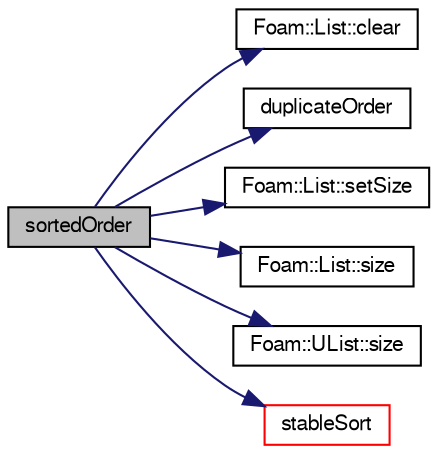 digraph "sortedOrder"
{
  bgcolor="transparent";
  edge [fontname="FreeSans",fontsize="10",labelfontname="FreeSans",labelfontsize="10"];
  node [fontname="FreeSans",fontsize="10",shape=record];
  rankdir="LR";
  Node9193 [label="sortedOrder",height=0.2,width=0.4,color="black", fillcolor="grey75", style="filled", fontcolor="black"];
  Node9193 -> Node9194 [color="midnightblue",fontsize="10",style="solid",fontname="FreeSans"];
  Node9194 [label="Foam::List::clear",height=0.2,width=0.4,color="black",URL="$a25694.html#ac8bb3912a3ce86b15842e79d0b421204",tooltip="Clear the list, i.e. set size to zero. "];
  Node9193 -> Node9195 [color="midnightblue",fontsize="10",style="solid",fontname="FreeSans"];
  Node9195 [label="duplicateOrder",height=0.2,width=0.4,color="black",URL="$a21124.html#a3bfebd14659da905101e95c83982e9b9",tooltip="Generate (sorted) indices corresponding to duplicate list values. "];
  Node9193 -> Node9196 [color="midnightblue",fontsize="10",style="solid",fontname="FreeSans"];
  Node9196 [label="Foam::List::setSize",height=0.2,width=0.4,color="black",URL="$a25694.html#aedb985ffeaf1bdbfeccc2a8730405703",tooltip="Reset size of List. "];
  Node9193 -> Node9197 [color="midnightblue",fontsize="10",style="solid",fontname="FreeSans"];
  Node9197 [label="Foam::List::size",height=0.2,width=0.4,color="black",URL="$a25694.html#a8a5f6fa29bd4b500caf186f60245b384",tooltip="Override size to be inconsistent with allocated storage. "];
  Node9193 -> Node9198 [color="midnightblue",fontsize="10",style="solid",fontname="FreeSans"];
  Node9198 [label="Foam::UList::size",height=0.2,width=0.4,color="black",URL="$a25698.html#a47b3bf30da1eb3ab8076b5fbe00e0494",tooltip="Return the number of elements in the UList. "];
  Node9193 -> Node9199 [color="midnightblue",fontsize="10",style="solid",fontname="FreeSans"];
  Node9199 [label="stableSort",height=0.2,width=0.4,color="red",URL="$a21124.html#ac70ba9dd7bbc030636a4a4e2e9825c3c"];
}
